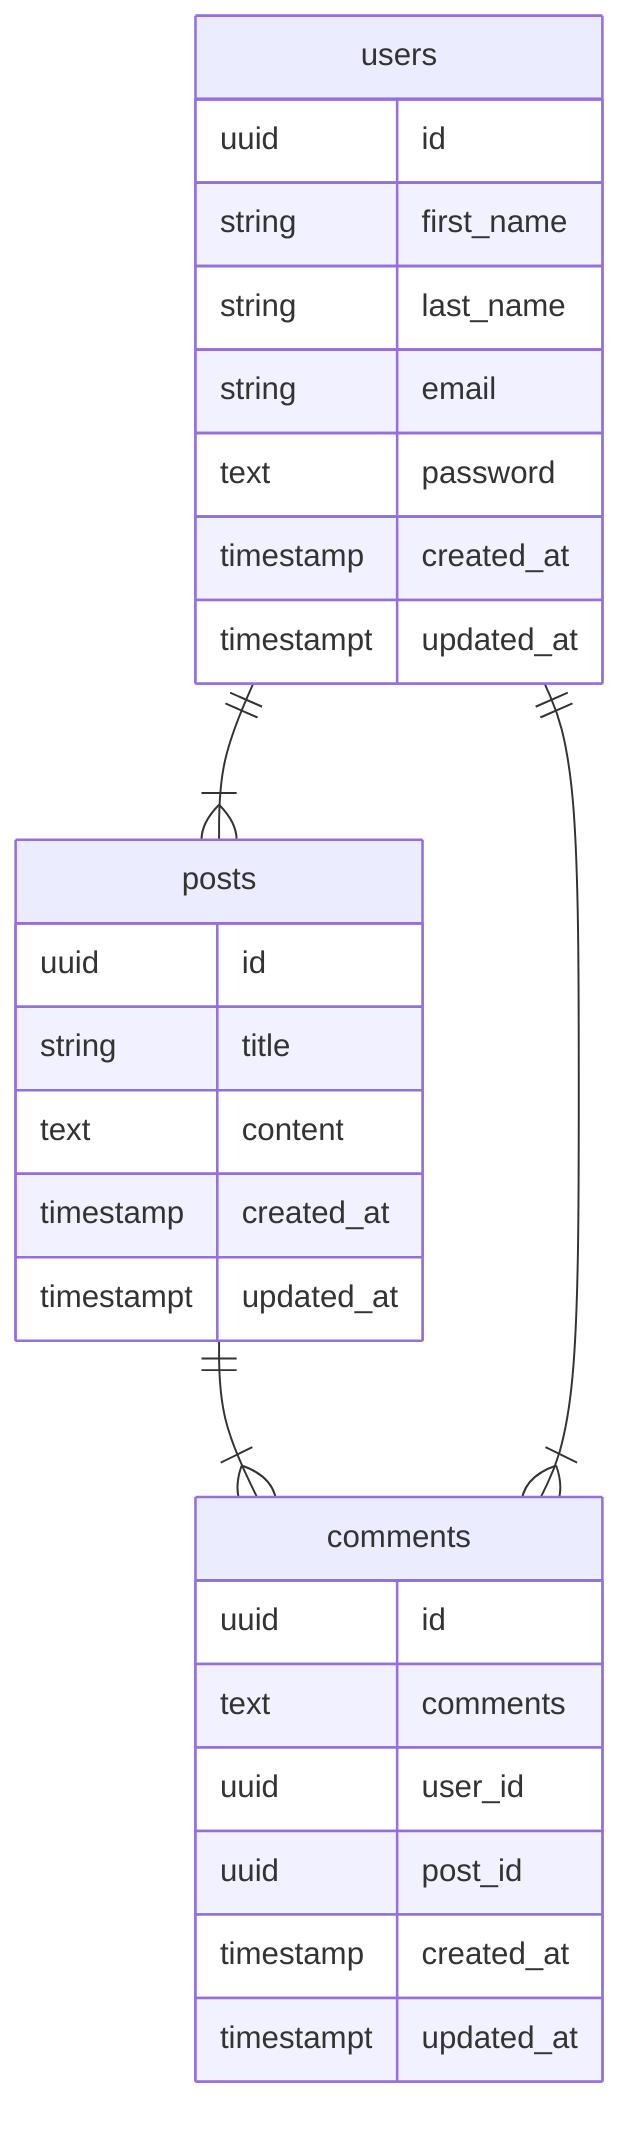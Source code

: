 erDiagram
    users {
        uuid id
        string first_name
        string last_name
        string email
        text password
        timestamp created_at
        timestampt updated_at
    }

    posts {
        uuid id
        string title
        text content
        timestamp created_at
        timestampt updated_at
    }

    comments {
        uuid id
        text comments
        uuid user_id
        uuid post_id
        timestamp created_at
        timestampt updated_at
    }

    users ||--|{ posts: ""
    posts ||--|{ comments: ""
    users ||--|{ comments: ""